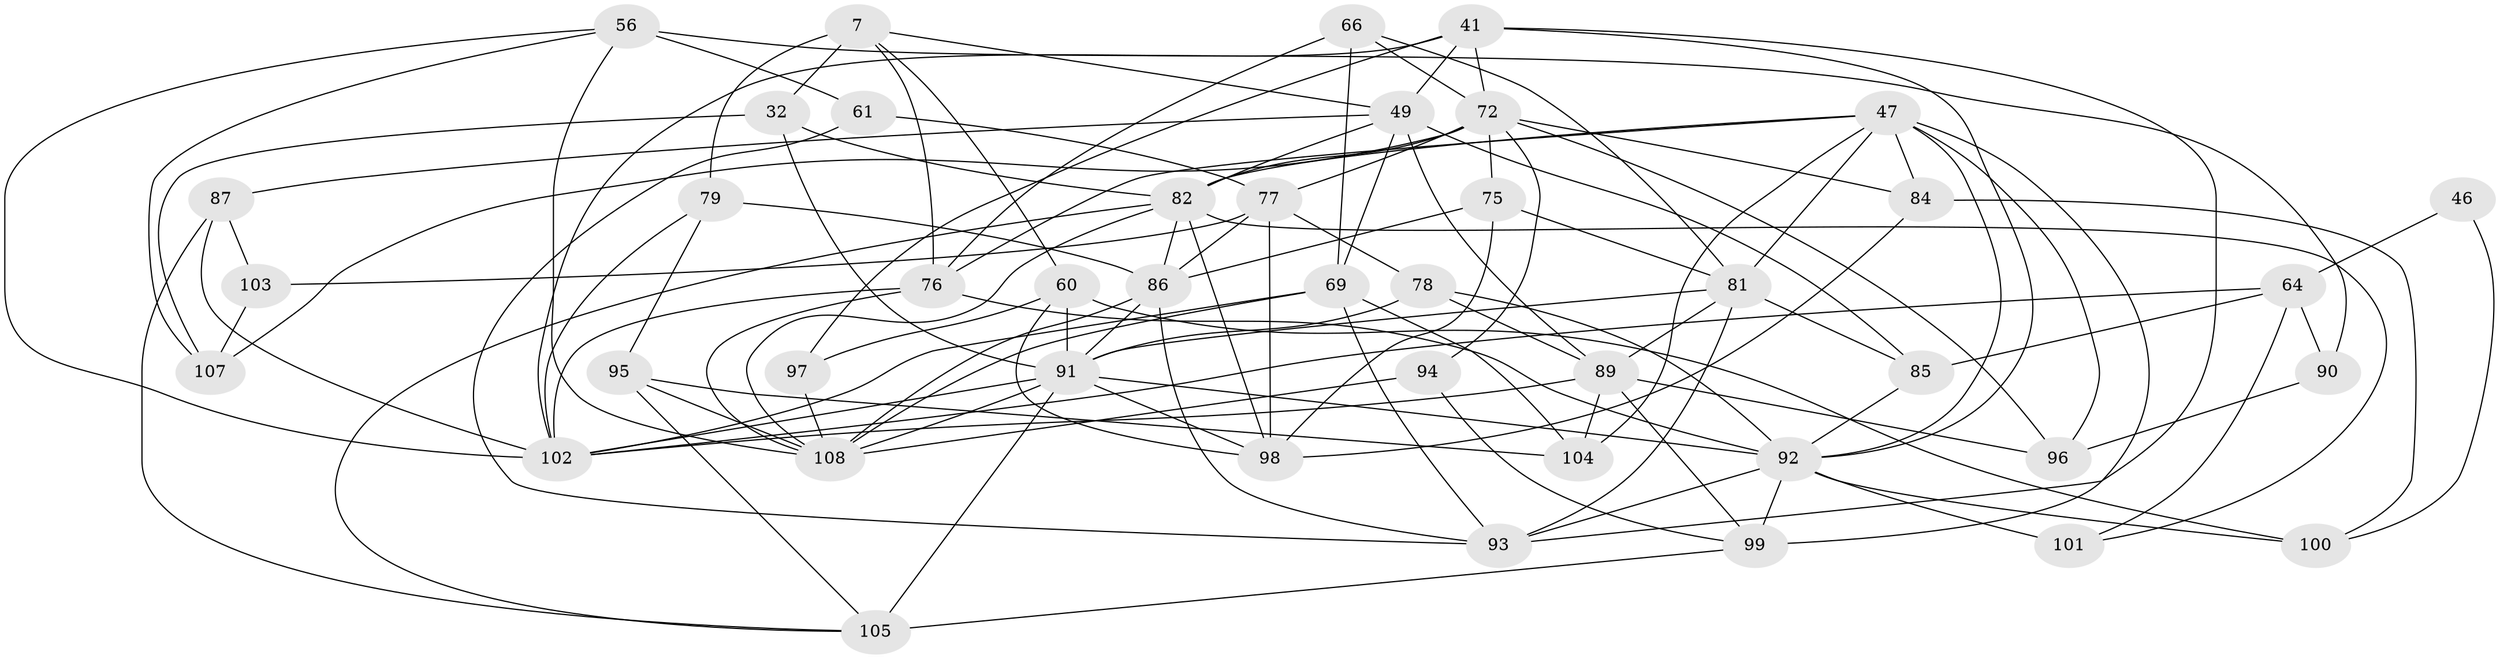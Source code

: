 // original degree distribution, {4: 1.0}
// Generated by graph-tools (version 1.1) at 2025/01/03/04/25 22:01:46]
// undirected, 43 vertices, 115 edges
graph export_dot {
graph [start="1"]
  node [color=gray90,style=filled];
  7 [super="+5"];
  32 [super="+2"];
  41 [super="+10+17"];
  46;
  47 [super="+45+20"];
  49 [super="+16+33+23"];
  56 [super="+13"];
  60 [super="+55"];
  61;
  64 [super="+57"];
  66 [super="+52"];
  69 [super="+30+39"];
  72 [super="+3+9+54"];
  75;
  76 [super="+73"];
  77 [super="+58"];
  78;
  79 [super="+68"];
  81 [super="+15+28+24"];
  82 [super="+38"];
  84;
  85;
  86 [super="+36+63"];
  87;
  89 [super="+27+83"];
  90;
  91 [super="+21+29+35+88"];
  92 [super="+62+50"];
  93 [super="+44"];
  94;
  95;
  96 [super="+70"];
  97;
  98 [super="+65+26"];
  99 [super="+6"];
  100 [super="+40"];
  101 [super="+74"];
  102 [super="+43+67"];
  103;
  104;
  105 [super="+59"];
  107 [super="+80"];
  108 [super="+53+106+71"];
  7 -- 60;
  7 -- 32;
  7 -- 49;
  7 -- 79 [weight=2];
  7 -- 76;
  32 -- 107;
  32 -- 82;
  32 -- 91 [weight=3];
  41 -- 93 [weight=2];
  41 -- 72;
  41 -- 97;
  41 -- 49 [weight=2];
  41 -- 102;
  41 -- 92;
  46 -- 100 [weight=2];
  46 -- 64 [weight=2];
  47 -- 84;
  47 -- 82 [weight=2];
  47 -- 104;
  47 -- 96;
  47 -- 81;
  47 -- 99 [weight=2];
  47 -- 92;
  47 -- 76;
  49 -- 87;
  49 -- 82 [weight=2];
  49 -- 85;
  49 -- 69 [weight=2];
  49 -- 89;
  56 -- 61 [weight=2];
  56 -- 102;
  56 -- 107;
  56 -- 90;
  56 -- 108;
  60 -- 100 [weight=2];
  60 -- 97;
  60 -- 91;
  60 -- 98;
  61 -- 93;
  61 -- 77;
  64 -- 90;
  64 -- 85;
  64 -- 101;
  64 -- 102;
  66 -- 72;
  66 -- 81 [weight=2];
  66 -- 76;
  66 -- 69 [weight=2];
  69 -- 108;
  69 -- 104;
  69 -- 93;
  69 -- 102;
  72 -- 75;
  72 -- 96;
  72 -- 107 [weight=2];
  72 -- 84;
  72 -- 94;
  72 -- 82;
  72 -- 77;
  75 -- 81;
  75 -- 98;
  75 -- 86;
  76 -- 108;
  76 -- 92;
  76 -- 102;
  77 -- 98 [weight=3];
  77 -- 103;
  77 -- 78;
  77 -- 86 [weight=3];
  78 -- 89;
  78 -- 91;
  78 -- 92;
  79 -- 95;
  79 -- 102;
  79 -- 86 [weight=2];
  81 -- 93;
  81 -- 89 [weight=2];
  81 -- 85;
  81 -- 91 [weight=2];
  82 -- 105;
  82 -- 98;
  82 -- 101 [weight=2];
  82 -- 86;
  82 -- 108;
  84 -- 100;
  84 -- 98;
  85 -- 92;
  86 -- 91;
  86 -- 93 [weight=2];
  86 -- 108 [weight=2];
  87 -- 103;
  87 -- 102;
  87 -- 105;
  89 -- 96 [weight=2];
  89 -- 102 [weight=2];
  89 -- 104;
  89 -- 99;
  90 -- 96 [weight=2];
  91 -- 92;
  91 -- 102;
  91 -- 98;
  91 -- 105 [weight=2];
  91 -- 108;
  92 -- 100;
  92 -- 93;
  92 -- 99;
  92 -- 101 [weight=3];
  94 -- 99;
  94 -- 108 [weight=2];
  95 -- 104;
  95 -- 105;
  95 -- 108;
  97 -- 108 [weight=2];
  99 -- 105;
  103 -- 107 [weight=2];
}
